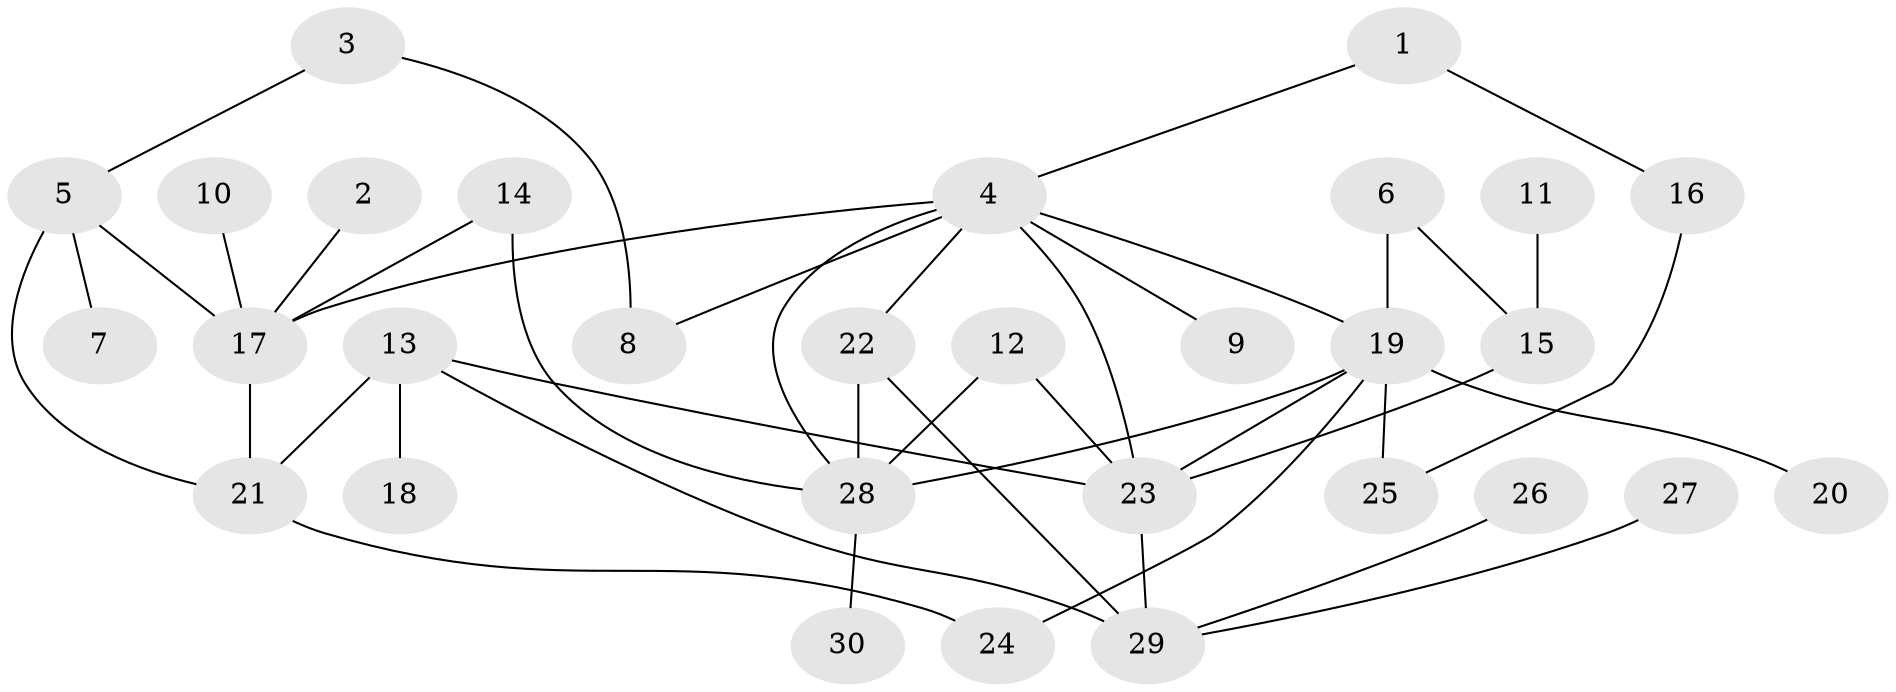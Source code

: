 // original degree distribution, {3: 0.23728813559322035, 6: 0.03389830508474576, 4: 0.06779661016949153, 2: 0.288135593220339, 5: 0.0847457627118644, 1: 0.288135593220339}
// Generated by graph-tools (version 1.1) at 2025/25/03/09/25 03:25:33]
// undirected, 30 vertices, 42 edges
graph export_dot {
graph [start="1"]
  node [color=gray90,style=filled];
  1;
  2;
  3;
  4;
  5;
  6;
  7;
  8;
  9;
  10;
  11;
  12;
  13;
  14;
  15;
  16;
  17;
  18;
  19;
  20;
  21;
  22;
  23;
  24;
  25;
  26;
  27;
  28;
  29;
  30;
  1 -- 4 [weight=1.0];
  1 -- 16 [weight=1.0];
  2 -- 17 [weight=1.0];
  3 -- 5 [weight=1.0];
  3 -- 8 [weight=1.0];
  4 -- 8 [weight=1.0];
  4 -- 9 [weight=1.0];
  4 -- 17 [weight=1.0];
  4 -- 19 [weight=1.0];
  4 -- 22 [weight=1.0];
  4 -- 23 [weight=1.0];
  4 -- 28 [weight=1.0];
  5 -- 7 [weight=1.0];
  5 -- 17 [weight=1.0];
  5 -- 21 [weight=1.0];
  6 -- 15 [weight=1.0];
  6 -- 19 [weight=1.0];
  10 -- 17 [weight=1.0];
  11 -- 15 [weight=1.0];
  12 -- 23 [weight=1.0];
  12 -- 28 [weight=2.0];
  13 -- 18 [weight=1.0];
  13 -- 21 [weight=1.0];
  13 -- 23 [weight=1.0];
  13 -- 29 [weight=1.0];
  14 -- 17 [weight=1.0];
  14 -- 28 [weight=1.0];
  15 -- 23 [weight=1.0];
  16 -- 25 [weight=1.0];
  17 -- 21 [weight=1.0];
  19 -- 20 [weight=1.0];
  19 -- 23 [weight=1.0];
  19 -- 24 [weight=1.0];
  19 -- 25 [weight=2.0];
  19 -- 28 [weight=1.0];
  21 -- 24 [weight=1.0];
  22 -- 28 [weight=1.0];
  22 -- 29 [weight=1.0];
  23 -- 29 [weight=1.0];
  26 -- 29 [weight=1.0];
  27 -- 29 [weight=1.0];
  28 -- 30 [weight=1.0];
}
